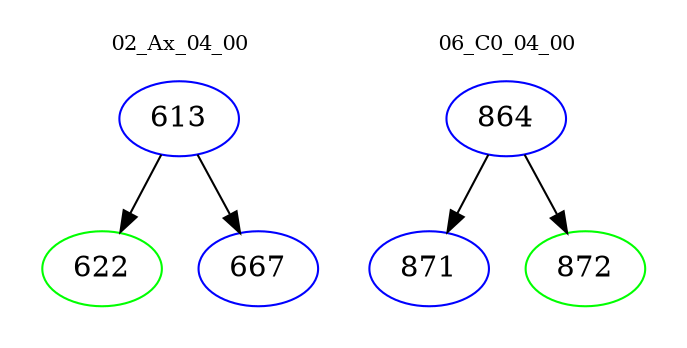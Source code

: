 digraph{
subgraph cluster_0 {
color = white
label = "02_Ax_04_00";
fontsize=10;
T0_613 [label="613", color="blue"]
T0_613 -> T0_622 [color="black"]
T0_622 [label="622", color="green"]
T0_613 -> T0_667 [color="black"]
T0_667 [label="667", color="blue"]
}
subgraph cluster_1 {
color = white
label = "06_C0_04_00";
fontsize=10;
T1_864 [label="864", color="blue"]
T1_864 -> T1_871 [color="black"]
T1_871 [label="871", color="blue"]
T1_864 -> T1_872 [color="black"]
T1_872 [label="872", color="green"]
}
}
